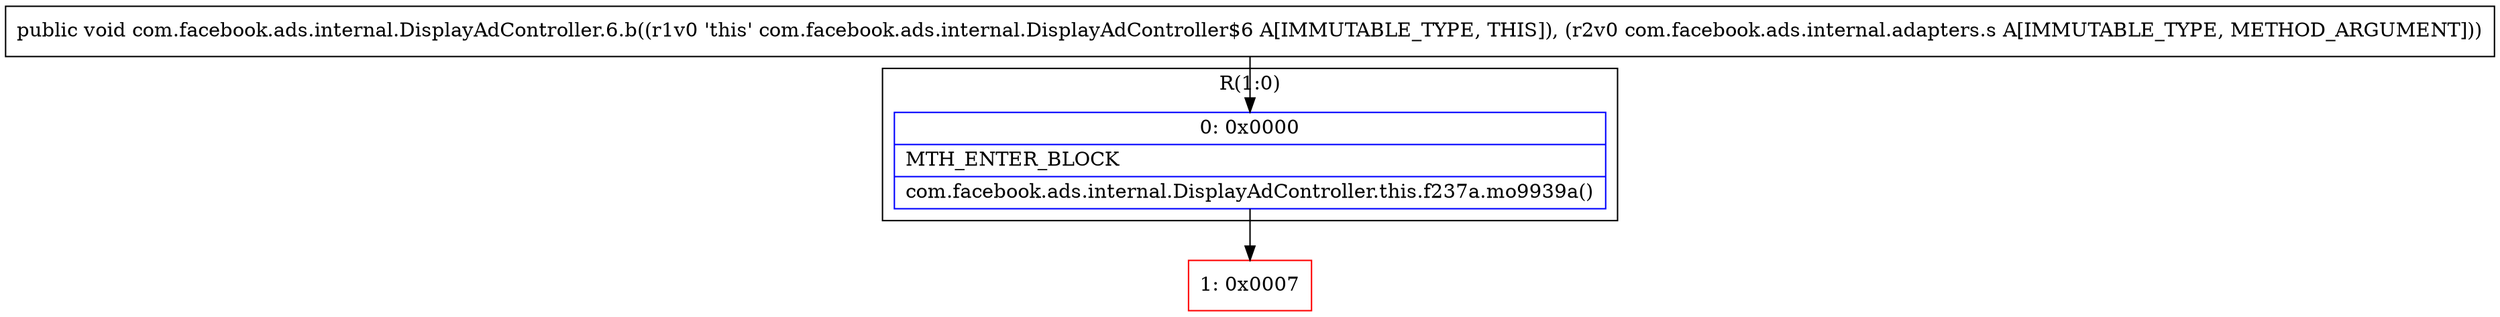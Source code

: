 digraph "CFG forcom.facebook.ads.internal.DisplayAdController.6.b(Lcom\/facebook\/ads\/internal\/adapters\/s;)V" {
subgraph cluster_Region_1758911612 {
label = "R(1:0)";
node [shape=record,color=blue];
Node_0 [shape=record,label="{0\:\ 0x0000|MTH_ENTER_BLOCK\l|com.facebook.ads.internal.DisplayAdController.this.f237a.mo9939a()\l}"];
}
Node_1 [shape=record,color=red,label="{1\:\ 0x0007}"];
MethodNode[shape=record,label="{public void com.facebook.ads.internal.DisplayAdController.6.b((r1v0 'this' com.facebook.ads.internal.DisplayAdController$6 A[IMMUTABLE_TYPE, THIS]), (r2v0 com.facebook.ads.internal.adapters.s A[IMMUTABLE_TYPE, METHOD_ARGUMENT])) }"];
MethodNode -> Node_0;
Node_0 -> Node_1;
}

